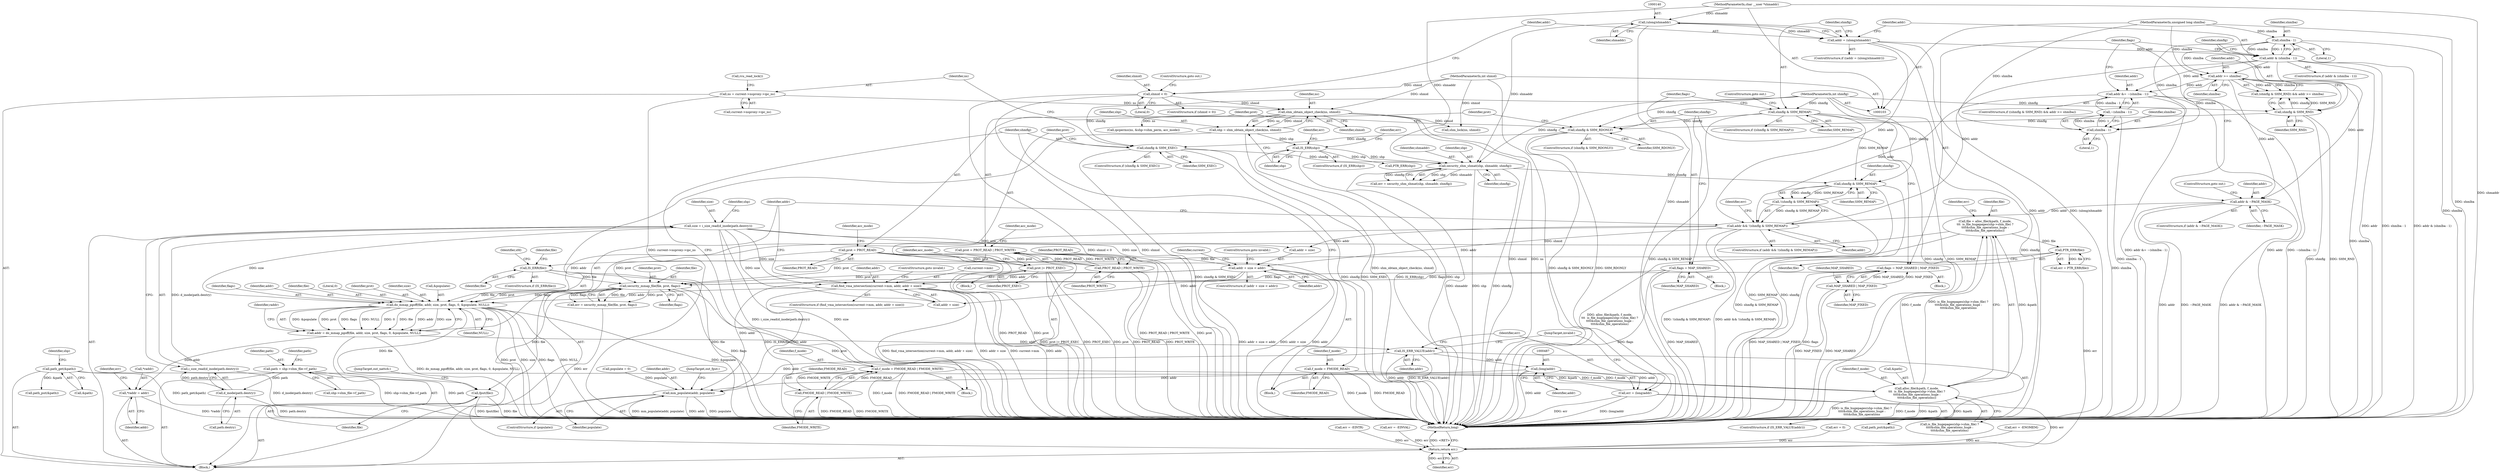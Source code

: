 digraph "0_linux_e1d35d4dc7f089e6c9c080d556feedf9c706f0c7@pointer" {
"1000464" [label="(Call,do_mmap_pgoff(file, addr, size, prot, flags, 0, &populate, NULL))"];
"1000412" [label="(Call,security_mmap_file(file, prot, flags))"];
"1000360" [label="(Call,IS_ERR(file))"];
"1000357" [label="(Call,PTR_ERR(file))"];
"1000340" [label="(Call,file = alloc_file(&path, f_mode,\n\t\t\t  is_file_hugepages(shp->shm_file) ?\n\t\t\t\t&shm_file_operations_huge :\n\t\t\t\t&shm_file_operations))"];
"1000342" [label="(Call,alloc_file(&path, f_mode,\n\t\t\t  is_file_hugepages(shp->shm_file) ?\n\t\t\t\t&shm_file_operations_huge :\n\t\t\t\t&shm_file_operations))"];
"1000301" [label="(Call,path_get(&path))"];
"1000211" [label="(Call,f_mode = FMODE_READ | FMODE_WRITE)"];
"1000213" [label="(Call,FMODE_READ | FMODE_WRITE)"];
"1000196" [label="(Call,f_mode = FMODE_READ)"];
"1000190" [label="(Call,prot = PROT_READ)"];
"1000221" [label="(Call,prot |= PROT_EXEC)"];
"1000201" [label="(Call,prot = PROT_READ | PROT_WRITE)"];
"1000203" [label="(Call,PROT_READ | PROT_WRITE)"];
"1000170" [label="(Call,flags = MAP_SHARED | MAP_FIXED)"];
"1000172" [label="(Call,MAP_SHARED | MAP_FIXED)"];
"1000182" [label="(Call,flags = MAP_SHARED)"];
"1000453" [label="(Call,find_vma_intersection(current->mm, addr, addr + size))"];
"1000446" [label="(Call,addr + size < addr)"];
"1000434" [label="(Call,addr && !(shmflg & SHM_REMAP))"];
"1000158" [label="(Call,addr &= ~(shmlba - 1))"];
"1000144" [label="(Call,addr & (shmlba - 1))"];
"1000137" [label="(Call,addr = (ulong)shmaddr)"];
"1000139" [label="(Call,(ulong)shmaddr)"];
"1000105" [label="(MethodParameterIn,char __user *shmaddr)"];
"1000146" [label="(Call,shmlba - 1)"];
"1000108" [label="(MethodParameterIn,unsigned long shmlba)"];
"1000155" [label="(Call,addr >= shmlba)"];
"1000160" [label="(Call,~(shmlba - 1))"];
"1000161" [label="(Call,shmlba - 1)"];
"1000166" [label="(Call,addr & ~PAGE_MASK)"];
"1000436" [label="(Call,!(shmflg & SHM_REMAP))"];
"1000437" [label="(Call,shmflg & SHM_REMAP)"];
"1000264" [label="(Call,security_shm_shmat(shp, shmaddr, shmflg))"];
"1000241" [label="(Call,IS_ERR(shp))"];
"1000235" [label="(Call,shp = shm_obtain_object_check(ns, shmid))"];
"1000237" [label="(Call,shm_obtain_object_check(ns, shmid))"];
"1000227" [label="(Call,ns = current->nsproxy->ipc_ns)"];
"1000131" [label="(Call,shmid < 0)"];
"1000104" [label="(MethodParameterIn,int shmid)"];
"1000217" [label="(Call,shmflg & SHM_EXEC)"];
"1000186" [label="(Call,shmflg & SHM_RDONLY)"];
"1000178" [label="(Call,shmflg & SHM_REMAP)"];
"1000106" [label="(MethodParameterIn,int shmflg)"];
"1000152" [label="(Call,shmflg & SHM_RND)"];
"1000308" [label="(Call,size = i_size_read(d_inode(path.dentry)))"];
"1000310" [label="(Call,i_size_read(d_inode(path.dentry)))"];
"1000311" [label="(Call,d_inode(path.dentry))"];
"1000294" [label="(Call,path = shp->shm_file->f_path)"];
"1000462" [label="(Call,addr = do_mmap_pgoff(file, addr, size, prot, flags, 0, &populate, NULL))"];
"1000474" [label="(Call,*raddr = addr)"];
"1000482" [label="(Call,IS_ERR_VALUE(addr))"];
"1000486" [label="(Call,(long)addr)"];
"1000484" [label="(Call,err = (long)addr)"];
"1000537" [label="(Return,return err;)"];
"1000499" [label="(Call,mm_populate(addr, populate))"];
"1000503" [label="(Call,fput(file))"];
"1000227" [label="(Call,ns = current->nsproxy->ipc_ns)"];
"1000204" [label="(Identifier,PROT_READ)"];
"1000133" [label="(Literal,0)"];
"1000465" [label="(Identifier,file)"];
"1000177" [label="(ControlStructure,if ((shmflg & SHM_REMAP)))"];
"1000241" [label="(Call,IS_ERR(shp))"];
"1000438" [label="(Identifier,shmflg)"];
"1000359" [label="(ControlStructure,if (IS_ERR(file)))"];
"1000137" [label="(Call,addr = (ulong)shmaddr)"];
"1000544" [label="(MethodReturn,long)"];
"1000134" [label="(ControlStructure,goto out;)"];
"1000463" [label="(Identifier,addr)"];
"1000203" [label="(Call,PROT_READ | PROT_WRITE)"];
"1000264" [label="(Call,security_shm_shmat(shp, shmaddr, shmflg))"];
"1000458" [label="(Call,addr + size)"];
"1000166" [label="(Call,addr & ~PAGE_MASK)"];
"1000484" [label="(Call,err = (long)addr)"];
"1000503" [label="(Call,fput(file))"];
"1000357" [label="(Call,PTR_ERR(file))"];
"1000187" [label="(Identifier,shmflg)"];
"1000250" [label="(Identifier,err)"];
"1000442" [label="(Identifier,err)"];
"1000183" [label="(Identifier,flags)"];
"1000364" [label="(Identifier,sfd)"];
"1000201" [label="(Call,prot = PROT_READ | PROT_WRITE)"];
"1000302" [label="(Call,&path)"];
"1000428" [label="(Call,err = -EINTR)"];
"1000213" [label="(Call,FMODE_READ | FMODE_WRITE)"];
"1000301" [label="(Call,path_get(&path))"];
"1000473" [label="(Identifier,NULL)"];
"1000139" [label="(Call,(ulong)shmaddr)"];
"1000371" [label="(Identifier,file)"];
"1000497" [label="(ControlStructure,if (populate))"];
"1000180" [label="(Identifier,SHM_REMAP)"];
"1000312" [label="(Call,path.dentry)"];
"1000450" [label="(Identifier,addr)"];
"1000109" [label="(Block,)"];
"1000132" [label="(Identifier,shmid)"];
"1000434" [label="(Call,addr && !(shmflg & SHM_REMAP))"];
"1000225" [label="(Identifier,acc_mode)"];
"1000308" [label="(Call,size = i_size_read(d_inode(path.dentry)))"];
"1000470" [label="(Literal,0)"];
"1000355" [label="(Call,err = PTR_ERR(file))"];
"1000172" [label="(Call,MAP_SHARED | MAP_FIXED)"];
"1000246" [label="(Call,PTR_ERR(shp))"];
"1000179" [label="(Identifier,shmflg)"];
"1000188" [label="(Identifier,SHM_RDONLY)"];
"1000181" [label="(ControlStructure,goto out;)"];
"1000222" [label="(Identifier,prot)"];
"1000131" [label="(Call,shmid < 0)"];
"1000486" [label="(Call,(long)addr)"];
"1000185" [label="(ControlStructure,if (shmflg & SHM_RDONLY))"];
"1000165" [label="(ControlStructure,if (addr & ~PAGE_MASK))"];
"1000361" [label="(Identifier,file)"];
"1000173" [label="(Identifier,MAP_SHARED)"];
"1000194" [label="(Identifier,acc_mode)"];
"1000336" [label="(Call,path_put(&path))"];
"1000265" [label="(Identifier,shp)"];
"1000168" [label="(Identifier,~PAGE_MASK)"];
"1000123" [label="(Call,populate = 0)"];
"1000152" [label="(Call,shmflg & SHM_RND)"];
"1000212" [label="(Identifier,f_mode)"];
"1000433" [label="(ControlStructure,if (addr && !(shmflg & SHM_REMAP)))"];
"1000159" [label="(Identifier,addr)"];
"1000198" [label="(Identifier,FMODE_READ)"];
"1000191" [label="(Identifier,prot)"];
"1000105" [label="(MethodParameterIn,char __user *shmaddr)"];
"1000162" [label="(Identifier,shmlba)"];
"1000439" [label="(Identifier,SHM_REMAP)"];
"1000537" [label="(Return,return err;)"];
"1000505" [label="(JumpTarget,out_nattch:)"];
"1000217" [label="(Call,shmflg & SHM_EXEC)"];
"1000485" [label="(Identifier,err)"];
"1000138" [label="(Identifier,addr)"];
"1000157" [label="(Identifier,shmlba)"];
"1000415" [label="(Identifier,flags)"];
"1000341" [label="(Identifier,file)"];
"1000410" [label="(Call,err = security_mmap_file(file, prot, flags))"];
"1000144" [label="(Call,addr & (shmlba - 1))"];
"1000229" [label="(Call,current->nsproxy->ipc_ns)"];
"1000345" [label="(Identifier,f_mode)"];
"1000500" [label="(Identifier,addr)"];
"1000189" [label="(Block,)"];
"1000235" [label="(Call,shp = shm_obtain_object_check(ns, shmid))"];
"1000306" [label="(Identifier,shp)"];
"1000446" [label="(Call,addr + size < addr)"];
"1000242" [label="(Identifier,shp)"];
"1000245" [label="(Identifier,err)"];
"1000437" [label="(Call,shmflg & SHM_REMAP)"];
"1000148" [label="(Literal,1)"];
"1000228" [label="(Identifier,ns)"];
"1000153" [label="(Identifier,shmflg)"];
"1000303" [label="(Identifier,path)"];
"1000412" [label="(Call,security_mmap_file(file, prot, flags))"];
"1000154" [label="(Identifier,SHM_RND)"];
"1000216" [label="(ControlStructure,if (shmflg & SHM_EXEC))"];
"1000474" [label="(Call,*raddr = addr)"];
"1000451" [label="(ControlStructure,goto invalid;)"];
"1000104" [label="(MethodParameterIn,int shmid)"];
"1000151" [label="(Call,(shmflg & SHM_RND) && addr >= shmlba)"];
"1000169" [label="(ControlStructure,goto out;)"];
"1000143" [label="(ControlStructure,if (addr & (shmlba - 1)))"];
"1000190" [label="(Call,prot = PROT_READ)"];
"1000161" [label="(Call,shmlba - 1)"];
"1000452" [label="(ControlStructure,if (find_vma_intersection(current->mm, addr, addr + size)))"];
"1000267" [label="(Identifier,shmflg)"];
"1000455" [label="(Identifier,current)"];
"1000254" [label="(Call,ipcperms(ns, &shp->shm_perm, acc_mode))"];
"1000488" [label="(Identifier,addr)"];
"1000461" [label="(ControlStructure,goto invalid;)"];
"1000476" [label="(Identifier,raddr)"];
"1000499" [label="(Call,mm_populate(addr, populate))"];
"1000141" [label="(Identifier,shmaddr)"];
"1000200" [label="(Block,)"];
"1000186" [label="(Call,shmflg & SHM_RDONLY)"];
"1000184" [label="(Identifier,MAP_SHARED)"];
"1000309" [label="(Identifier,size)"];
"1000435" [label="(Identifier,addr)"];
"1000343" [label="(Call,&path)"];
"1000342" [label="(Call,alloc_file(&path, f_mode,\n\t\t\t  is_file_hugepages(shp->shm_file) ?\n\t\t\t\t&shm_file_operations_huge :\n\t\t\t\t&shm_file_operations))"];
"1000155" [label="(Call,addr >= shmlba)"];
"1000447" [label="(Call,addr + size)"];
"1000142" [label="(Block,)"];
"1000266" [label="(Identifier,shmaddr)"];
"1000211" [label="(Call,f_mode = FMODE_READ | FMODE_WRITE)"];
"1000240" [label="(ControlStructure,if (IS_ERR(shp)))"];
"1000234" [label="(Call,rcu_read_lock())"];
"1000489" [label="(JumpTarget,invalid:)"];
"1000441" [label="(Call,err = -EINVAL)"];
"1000108" [label="(MethodParameterIn,unsigned long shmlba)"];
"1000197" [label="(Identifier,f_mode)"];
"1000475" [label="(Call,*raddr)"];
"1000468" [label="(Identifier,prot)"];
"1000318" [label="(Identifier,shp)"];
"1000176" [label="(Block,)"];
"1000478" [label="(Call,err = 0)"];
"1000170" [label="(Call,flags = MAP_SHARED | MAP_FIXED)"];
"1000146" [label="(Call,shmlba - 1)"];
"1000483" [label="(Identifier,addr)"];
"1000346" [label="(Call,is_file_hugepages(shp->shm_file) ?\n\t\t\t\t&shm_file_operations_huge :\n\t\t\t\t&shm_file_operations)"];
"1000196" [label="(Call,f_mode = FMODE_READ)"];
"1000158" [label="(Call,addr &= ~(shmlba - 1))"];
"1000502" [label="(JumpTarget,out_fput:)"];
"1000479" [label="(Identifier,err)"];
"1000163" [label="(Literal,1)"];
"1000238" [label="(Identifier,ns)"];
"1000538" [label="(Identifier,err)"];
"1000223" [label="(Identifier,PROT_EXEC)"];
"1000445" [label="(ControlStructure,if (addr + size < addr))"];
"1000365" [label="(Call,path_put(&path))"];
"1000467" [label="(Identifier,size)"];
"1000147" [label="(Identifier,shmlba)"];
"1000471" [label="(Call,&populate)"];
"1000207" [label="(Identifier,acc_mode)"];
"1000262" [label="(Call,err = security_shm_shmat(shp, shmaddr, shmflg))"];
"1000414" [label="(Identifier,prot)"];
"1000294" [label="(Call,path = shp->shm_file->f_path)"];
"1000464" [label="(Call,do_mmap_pgoff(file, addr, size, prot, flags, 0, &populate, NULL))"];
"1000192" [label="(Identifier,PROT_READ)"];
"1000156" [label="(Identifier,addr)"];
"1000239" [label="(Identifier,shmid)"];
"1000477" [label="(Identifier,addr)"];
"1000321" [label="(Call,err = -ENOMEM)"];
"1000220" [label="(Block,)"];
"1000150" [label="(ControlStructure,if ((shmflg & SHM_RND) && addr >= shmlba))"];
"1000469" [label="(Identifier,flags)"];
"1000218" [label="(Identifier,shmflg)"];
"1000454" [label="(Call,current->mm)"];
"1000436" [label="(Call,!(shmflg & SHM_REMAP))"];
"1000295" [label="(Identifier,path)"];
"1000296" [label="(Call,shp->shm_file->f_path)"];
"1000182" [label="(Call,flags = MAP_SHARED)"];
"1000174" [label="(Identifier,MAP_FIXED)"];
"1000514" [label="(Call,shm_lock(ns, shmid))"];
"1000453" [label="(Call,find_vma_intersection(current->mm, addr, addr + size))"];
"1000219" [label="(Identifier,SHM_EXEC)"];
"1000145" [label="(Identifier,addr)"];
"1000171" [label="(Identifier,flags)"];
"1000214" [label="(Identifier,FMODE_READ)"];
"1000311" [label="(Call,d_inode(path.dentry))"];
"1000457" [label="(Identifier,addr)"];
"1000178" [label="(Call,shmflg & SHM_REMAP)"];
"1000130" [label="(ControlStructure,if (shmid < 0))"];
"1000205" [label="(Identifier,PROT_WRITE)"];
"1000236" [label="(Identifier,shp)"];
"1000501" [label="(Identifier,populate)"];
"1000466" [label="(Identifier,addr)"];
"1000413" [label="(Identifier,file)"];
"1000106" [label="(MethodParameterIn,int shmflg)"];
"1000356" [label="(Identifier,err)"];
"1000358" [label="(Identifier,file)"];
"1000221" [label="(Call,prot |= PROT_EXEC)"];
"1000215" [label="(Identifier,FMODE_WRITE)"];
"1000237" [label="(Call,shm_obtain_object_check(ns, shmid))"];
"1000482" [label="(Call,IS_ERR_VALUE(addr))"];
"1000340" [label="(Call,file = alloc_file(&path, f_mode,\n\t\t\t  is_file_hugepages(shp->shm_file) ?\n\t\t\t\t&shm_file_operations_huge :\n\t\t\t\t&shm_file_operations))"];
"1000504" [label="(Identifier,file)"];
"1000360" [label="(Call,IS_ERR(file))"];
"1000160" [label="(Call,~(shmlba - 1))"];
"1000462" [label="(Call,addr = do_mmap_pgoff(file, addr, size, prot, flags, 0, &populate, NULL))"];
"1000202" [label="(Identifier,prot)"];
"1000481" [label="(ControlStructure,if (IS_ERR_VALUE(addr)))"];
"1000167" [label="(Identifier,addr)"];
"1000310" [label="(Call,i_size_read(d_inode(path.dentry)))"];
"1000136" [label="(ControlStructure,if ((addr = (ulong)shmaddr)))"];
"1000464" -> "1000462"  [label="AST: "];
"1000464" -> "1000473"  [label="CFG: "];
"1000465" -> "1000464"  [label="AST: "];
"1000466" -> "1000464"  [label="AST: "];
"1000467" -> "1000464"  [label="AST: "];
"1000468" -> "1000464"  [label="AST: "];
"1000469" -> "1000464"  [label="AST: "];
"1000470" -> "1000464"  [label="AST: "];
"1000471" -> "1000464"  [label="AST: "];
"1000473" -> "1000464"  [label="AST: "];
"1000462" -> "1000464"  [label="CFG: "];
"1000464" -> "1000544"  [label="DDG: prot"];
"1000464" -> "1000544"  [label="DDG: size"];
"1000464" -> "1000544"  [label="DDG: flags"];
"1000464" -> "1000544"  [label="DDG: NULL"];
"1000464" -> "1000544"  [label="DDG: &populate"];
"1000464" -> "1000462"  [label="DDG: &populate"];
"1000464" -> "1000462"  [label="DDG: prot"];
"1000464" -> "1000462"  [label="DDG: flags"];
"1000464" -> "1000462"  [label="DDG: NULL"];
"1000464" -> "1000462"  [label="DDG: 0"];
"1000464" -> "1000462"  [label="DDG: file"];
"1000464" -> "1000462"  [label="DDG: addr"];
"1000464" -> "1000462"  [label="DDG: size"];
"1000412" -> "1000464"  [label="DDG: file"];
"1000412" -> "1000464"  [label="DDG: prot"];
"1000412" -> "1000464"  [label="DDG: flags"];
"1000453" -> "1000464"  [label="DDG: addr"];
"1000434" -> "1000464"  [label="DDG: addr"];
"1000308" -> "1000464"  [label="DDG: size"];
"1000464" -> "1000503"  [label="DDG: file"];
"1000412" -> "1000410"  [label="AST: "];
"1000412" -> "1000415"  [label="CFG: "];
"1000413" -> "1000412"  [label="AST: "];
"1000414" -> "1000412"  [label="AST: "];
"1000415" -> "1000412"  [label="AST: "];
"1000410" -> "1000412"  [label="CFG: "];
"1000412" -> "1000544"  [label="DDG: prot"];
"1000412" -> "1000544"  [label="DDG: flags"];
"1000412" -> "1000410"  [label="DDG: file"];
"1000412" -> "1000410"  [label="DDG: prot"];
"1000412" -> "1000410"  [label="DDG: flags"];
"1000360" -> "1000412"  [label="DDG: file"];
"1000190" -> "1000412"  [label="DDG: prot"];
"1000221" -> "1000412"  [label="DDG: prot"];
"1000201" -> "1000412"  [label="DDG: prot"];
"1000170" -> "1000412"  [label="DDG: flags"];
"1000182" -> "1000412"  [label="DDG: flags"];
"1000412" -> "1000503"  [label="DDG: file"];
"1000360" -> "1000359"  [label="AST: "];
"1000360" -> "1000361"  [label="CFG: "];
"1000361" -> "1000360"  [label="AST: "];
"1000364" -> "1000360"  [label="CFG: "];
"1000371" -> "1000360"  [label="CFG: "];
"1000360" -> "1000544"  [label="DDG: file"];
"1000360" -> "1000544"  [label="DDG: IS_ERR(file)"];
"1000357" -> "1000360"  [label="DDG: file"];
"1000357" -> "1000355"  [label="AST: "];
"1000357" -> "1000358"  [label="CFG: "];
"1000358" -> "1000357"  [label="AST: "];
"1000355" -> "1000357"  [label="CFG: "];
"1000357" -> "1000355"  [label="DDG: file"];
"1000340" -> "1000357"  [label="DDG: file"];
"1000340" -> "1000109"  [label="AST: "];
"1000340" -> "1000342"  [label="CFG: "];
"1000341" -> "1000340"  [label="AST: "];
"1000342" -> "1000340"  [label="AST: "];
"1000356" -> "1000340"  [label="CFG: "];
"1000340" -> "1000544"  [label="DDG: alloc_file(&path, f_mode,\n\t\t\t  is_file_hugepages(shp->shm_file) ?\n\t\t\t\t&shm_file_operations_huge :\n\t\t\t\t&shm_file_operations)"];
"1000342" -> "1000340"  [label="DDG: &path"];
"1000342" -> "1000340"  [label="DDG: f_mode"];
"1000342" -> "1000340"  [label="DDG: is_file_hugepages(shp->shm_file) ?\n\t\t\t\t&shm_file_operations_huge :\n\t\t\t\t&shm_file_operations"];
"1000342" -> "1000346"  [label="CFG: "];
"1000343" -> "1000342"  [label="AST: "];
"1000345" -> "1000342"  [label="AST: "];
"1000346" -> "1000342"  [label="AST: "];
"1000342" -> "1000544"  [label="DDG: &path"];
"1000342" -> "1000544"  [label="DDG: is_file_hugepages(shp->shm_file) ?\n\t\t\t\t&shm_file_operations_huge :\n\t\t\t\t&shm_file_operations"];
"1000342" -> "1000544"  [label="DDG: f_mode"];
"1000301" -> "1000342"  [label="DDG: &path"];
"1000211" -> "1000342"  [label="DDG: f_mode"];
"1000196" -> "1000342"  [label="DDG: f_mode"];
"1000342" -> "1000365"  [label="DDG: &path"];
"1000301" -> "1000109"  [label="AST: "];
"1000301" -> "1000302"  [label="CFG: "];
"1000302" -> "1000301"  [label="AST: "];
"1000306" -> "1000301"  [label="CFG: "];
"1000301" -> "1000544"  [label="DDG: path_get(&path)"];
"1000301" -> "1000336"  [label="DDG: &path"];
"1000211" -> "1000200"  [label="AST: "];
"1000211" -> "1000213"  [label="CFG: "];
"1000212" -> "1000211"  [label="AST: "];
"1000213" -> "1000211"  [label="AST: "];
"1000218" -> "1000211"  [label="CFG: "];
"1000211" -> "1000544"  [label="DDG: f_mode"];
"1000211" -> "1000544"  [label="DDG: FMODE_READ | FMODE_WRITE"];
"1000213" -> "1000211"  [label="DDG: FMODE_READ"];
"1000213" -> "1000211"  [label="DDG: FMODE_WRITE"];
"1000213" -> "1000215"  [label="CFG: "];
"1000214" -> "1000213"  [label="AST: "];
"1000215" -> "1000213"  [label="AST: "];
"1000213" -> "1000544"  [label="DDG: FMODE_READ"];
"1000213" -> "1000544"  [label="DDG: FMODE_WRITE"];
"1000196" -> "1000189"  [label="AST: "];
"1000196" -> "1000198"  [label="CFG: "];
"1000197" -> "1000196"  [label="AST: "];
"1000198" -> "1000196"  [label="AST: "];
"1000218" -> "1000196"  [label="CFG: "];
"1000196" -> "1000544"  [label="DDG: f_mode"];
"1000196" -> "1000544"  [label="DDG: FMODE_READ"];
"1000190" -> "1000189"  [label="AST: "];
"1000190" -> "1000192"  [label="CFG: "];
"1000191" -> "1000190"  [label="AST: "];
"1000192" -> "1000190"  [label="AST: "];
"1000194" -> "1000190"  [label="CFG: "];
"1000190" -> "1000544"  [label="DDG: prot"];
"1000190" -> "1000544"  [label="DDG: PROT_READ"];
"1000190" -> "1000221"  [label="DDG: prot"];
"1000221" -> "1000220"  [label="AST: "];
"1000221" -> "1000223"  [label="CFG: "];
"1000222" -> "1000221"  [label="AST: "];
"1000223" -> "1000221"  [label="AST: "];
"1000225" -> "1000221"  [label="CFG: "];
"1000221" -> "1000544"  [label="DDG: prot |= PROT_EXEC"];
"1000221" -> "1000544"  [label="DDG: PROT_EXEC"];
"1000221" -> "1000544"  [label="DDG: prot"];
"1000201" -> "1000221"  [label="DDG: prot"];
"1000201" -> "1000200"  [label="AST: "];
"1000201" -> "1000203"  [label="CFG: "];
"1000202" -> "1000201"  [label="AST: "];
"1000203" -> "1000201"  [label="AST: "];
"1000207" -> "1000201"  [label="CFG: "];
"1000201" -> "1000544"  [label="DDG: PROT_READ | PROT_WRITE"];
"1000201" -> "1000544"  [label="DDG: prot"];
"1000203" -> "1000201"  [label="DDG: PROT_READ"];
"1000203" -> "1000201"  [label="DDG: PROT_WRITE"];
"1000203" -> "1000205"  [label="CFG: "];
"1000204" -> "1000203"  [label="AST: "];
"1000205" -> "1000203"  [label="AST: "];
"1000203" -> "1000544"  [label="DDG: PROT_WRITE"];
"1000203" -> "1000544"  [label="DDG: PROT_READ"];
"1000170" -> "1000142"  [label="AST: "];
"1000170" -> "1000172"  [label="CFG: "];
"1000171" -> "1000170"  [label="AST: "];
"1000172" -> "1000170"  [label="AST: "];
"1000187" -> "1000170"  [label="CFG: "];
"1000170" -> "1000544"  [label="DDG: MAP_SHARED | MAP_FIXED"];
"1000170" -> "1000544"  [label="DDG: flags"];
"1000172" -> "1000170"  [label="DDG: MAP_SHARED"];
"1000172" -> "1000170"  [label="DDG: MAP_FIXED"];
"1000172" -> "1000174"  [label="CFG: "];
"1000173" -> "1000172"  [label="AST: "];
"1000174" -> "1000172"  [label="AST: "];
"1000172" -> "1000544"  [label="DDG: MAP_SHARED"];
"1000172" -> "1000544"  [label="DDG: MAP_FIXED"];
"1000182" -> "1000176"  [label="AST: "];
"1000182" -> "1000184"  [label="CFG: "];
"1000183" -> "1000182"  [label="AST: "];
"1000184" -> "1000182"  [label="AST: "];
"1000187" -> "1000182"  [label="CFG: "];
"1000182" -> "1000544"  [label="DDG: MAP_SHARED"];
"1000182" -> "1000544"  [label="DDG: flags"];
"1000453" -> "1000452"  [label="AST: "];
"1000453" -> "1000458"  [label="CFG: "];
"1000454" -> "1000453"  [label="AST: "];
"1000457" -> "1000453"  [label="AST: "];
"1000458" -> "1000453"  [label="AST: "];
"1000461" -> "1000453"  [label="CFG: "];
"1000463" -> "1000453"  [label="CFG: "];
"1000453" -> "1000544"  [label="DDG: addr"];
"1000453" -> "1000544"  [label="DDG: find_vma_intersection(current->mm, addr, addr + size)"];
"1000453" -> "1000544"  [label="DDG: addr + size"];
"1000453" -> "1000544"  [label="DDG: current->mm"];
"1000446" -> "1000453"  [label="DDG: addr"];
"1000308" -> "1000453"  [label="DDG: size"];
"1000453" -> "1000499"  [label="DDG: addr"];
"1000446" -> "1000445"  [label="AST: "];
"1000446" -> "1000450"  [label="CFG: "];
"1000447" -> "1000446"  [label="AST: "];
"1000450" -> "1000446"  [label="AST: "];
"1000451" -> "1000446"  [label="CFG: "];
"1000455" -> "1000446"  [label="CFG: "];
"1000446" -> "1000544"  [label="DDG: addr"];
"1000446" -> "1000544"  [label="DDG: addr + size < addr"];
"1000446" -> "1000544"  [label="DDG: addr + size"];
"1000434" -> "1000446"  [label="DDG: addr"];
"1000308" -> "1000446"  [label="DDG: size"];
"1000446" -> "1000458"  [label="DDG: addr"];
"1000446" -> "1000499"  [label="DDG: addr"];
"1000434" -> "1000433"  [label="AST: "];
"1000434" -> "1000435"  [label="CFG: "];
"1000434" -> "1000436"  [label="CFG: "];
"1000435" -> "1000434"  [label="AST: "];
"1000436" -> "1000434"  [label="AST: "];
"1000442" -> "1000434"  [label="CFG: "];
"1000463" -> "1000434"  [label="CFG: "];
"1000434" -> "1000544"  [label="DDG: !(shmflg & SHM_REMAP)"];
"1000434" -> "1000544"  [label="DDG: addr && !(shmflg & SHM_REMAP)"];
"1000158" -> "1000434"  [label="DDG: addr"];
"1000166" -> "1000434"  [label="DDG: addr"];
"1000144" -> "1000434"  [label="DDG: addr"];
"1000137" -> "1000434"  [label="DDG: addr"];
"1000436" -> "1000434"  [label="DDG: shmflg & SHM_REMAP"];
"1000434" -> "1000447"  [label="DDG: addr"];
"1000158" -> "1000150"  [label="AST: "];
"1000158" -> "1000160"  [label="CFG: "];
"1000159" -> "1000158"  [label="AST: "];
"1000160" -> "1000158"  [label="AST: "];
"1000171" -> "1000158"  [label="CFG: "];
"1000158" -> "1000544"  [label="DDG: addr"];
"1000158" -> "1000544"  [label="DDG: ~(shmlba - 1)"];
"1000158" -> "1000544"  [label="DDG: addr &= ~(shmlba - 1)"];
"1000144" -> "1000158"  [label="DDG: addr"];
"1000155" -> "1000158"  [label="DDG: addr"];
"1000160" -> "1000158"  [label="DDG: shmlba - 1"];
"1000144" -> "1000143"  [label="AST: "];
"1000144" -> "1000146"  [label="CFG: "];
"1000145" -> "1000144"  [label="AST: "];
"1000146" -> "1000144"  [label="AST: "];
"1000153" -> "1000144"  [label="CFG: "];
"1000171" -> "1000144"  [label="CFG: "];
"1000144" -> "1000544"  [label="DDG: addr & (shmlba - 1)"];
"1000144" -> "1000544"  [label="DDG: addr"];
"1000144" -> "1000544"  [label="DDG: shmlba - 1"];
"1000137" -> "1000144"  [label="DDG: addr"];
"1000146" -> "1000144"  [label="DDG: shmlba"];
"1000146" -> "1000144"  [label="DDG: 1"];
"1000144" -> "1000155"  [label="DDG: addr"];
"1000144" -> "1000166"  [label="DDG: addr"];
"1000137" -> "1000136"  [label="AST: "];
"1000137" -> "1000139"  [label="CFG: "];
"1000138" -> "1000137"  [label="AST: "];
"1000139" -> "1000137"  [label="AST: "];
"1000145" -> "1000137"  [label="CFG: "];
"1000179" -> "1000137"  [label="CFG: "];
"1000137" -> "1000544"  [label="DDG: (ulong)shmaddr"];
"1000137" -> "1000544"  [label="DDG: addr"];
"1000139" -> "1000137"  [label="DDG: shmaddr"];
"1000139" -> "1000141"  [label="CFG: "];
"1000140" -> "1000139"  [label="AST: "];
"1000141" -> "1000139"  [label="AST: "];
"1000139" -> "1000544"  [label="DDG: shmaddr"];
"1000105" -> "1000139"  [label="DDG: shmaddr"];
"1000139" -> "1000264"  [label="DDG: shmaddr"];
"1000105" -> "1000103"  [label="AST: "];
"1000105" -> "1000544"  [label="DDG: shmaddr"];
"1000105" -> "1000264"  [label="DDG: shmaddr"];
"1000146" -> "1000148"  [label="CFG: "];
"1000147" -> "1000146"  [label="AST: "];
"1000148" -> "1000146"  [label="AST: "];
"1000146" -> "1000544"  [label="DDG: shmlba"];
"1000108" -> "1000146"  [label="DDG: shmlba"];
"1000146" -> "1000155"  [label="DDG: shmlba"];
"1000146" -> "1000161"  [label="DDG: shmlba"];
"1000108" -> "1000103"  [label="AST: "];
"1000108" -> "1000544"  [label="DDG: shmlba"];
"1000108" -> "1000155"  [label="DDG: shmlba"];
"1000108" -> "1000161"  [label="DDG: shmlba"];
"1000155" -> "1000151"  [label="AST: "];
"1000155" -> "1000157"  [label="CFG: "];
"1000156" -> "1000155"  [label="AST: "];
"1000157" -> "1000155"  [label="AST: "];
"1000151" -> "1000155"  [label="CFG: "];
"1000155" -> "1000544"  [label="DDG: shmlba"];
"1000155" -> "1000151"  [label="DDG: addr"];
"1000155" -> "1000151"  [label="DDG: shmlba"];
"1000155" -> "1000161"  [label="DDG: shmlba"];
"1000155" -> "1000166"  [label="DDG: addr"];
"1000160" -> "1000161"  [label="CFG: "];
"1000161" -> "1000160"  [label="AST: "];
"1000160" -> "1000544"  [label="DDG: shmlba - 1"];
"1000161" -> "1000160"  [label="DDG: shmlba"];
"1000161" -> "1000160"  [label="DDG: 1"];
"1000161" -> "1000163"  [label="CFG: "];
"1000162" -> "1000161"  [label="AST: "];
"1000163" -> "1000161"  [label="AST: "];
"1000161" -> "1000544"  [label="DDG: shmlba"];
"1000166" -> "1000165"  [label="AST: "];
"1000166" -> "1000168"  [label="CFG: "];
"1000167" -> "1000166"  [label="AST: "];
"1000168" -> "1000166"  [label="AST: "];
"1000169" -> "1000166"  [label="CFG: "];
"1000171" -> "1000166"  [label="CFG: "];
"1000166" -> "1000544"  [label="DDG: ~PAGE_MASK"];
"1000166" -> "1000544"  [label="DDG: addr & ~PAGE_MASK"];
"1000166" -> "1000544"  [label="DDG: addr"];
"1000436" -> "1000437"  [label="CFG: "];
"1000437" -> "1000436"  [label="AST: "];
"1000436" -> "1000544"  [label="DDG: shmflg & SHM_REMAP"];
"1000437" -> "1000436"  [label="DDG: shmflg"];
"1000437" -> "1000436"  [label="DDG: SHM_REMAP"];
"1000437" -> "1000439"  [label="CFG: "];
"1000438" -> "1000437"  [label="AST: "];
"1000439" -> "1000437"  [label="AST: "];
"1000437" -> "1000544"  [label="DDG: shmflg"];
"1000437" -> "1000544"  [label="DDG: SHM_REMAP"];
"1000264" -> "1000437"  [label="DDG: shmflg"];
"1000106" -> "1000437"  [label="DDG: shmflg"];
"1000178" -> "1000437"  [label="DDG: SHM_REMAP"];
"1000264" -> "1000262"  [label="AST: "];
"1000264" -> "1000267"  [label="CFG: "];
"1000265" -> "1000264"  [label="AST: "];
"1000266" -> "1000264"  [label="AST: "];
"1000267" -> "1000264"  [label="AST: "];
"1000262" -> "1000264"  [label="CFG: "];
"1000264" -> "1000544"  [label="DDG: shp"];
"1000264" -> "1000544"  [label="DDG: shmflg"];
"1000264" -> "1000544"  [label="DDG: shmaddr"];
"1000264" -> "1000262"  [label="DDG: shp"];
"1000264" -> "1000262"  [label="DDG: shmaddr"];
"1000264" -> "1000262"  [label="DDG: shmflg"];
"1000241" -> "1000264"  [label="DDG: shp"];
"1000217" -> "1000264"  [label="DDG: shmflg"];
"1000106" -> "1000264"  [label="DDG: shmflg"];
"1000241" -> "1000240"  [label="AST: "];
"1000241" -> "1000242"  [label="CFG: "];
"1000242" -> "1000241"  [label="AST: "];
"1000245" -> "1000241"  [label="CFG: "];
"1000250" -> "1000241"  [label="CFG: "];
"1000241" -> "1000544"  [label="DDG: shp"];
"1000241" -> "1000544"  [label="DDG: IS_ERR(shp)"];
"1000235" -> "1000241"  [label="DDG: shp"];
"1000241" -> "1000246"  [label="DDG: shp"];
"1000235" -> "1000109"  [label="AST: "];
"1000235" -> "1000237"  [label="CFG: "];
"1000236" -> "1000235"  [label="AST: "];
"1000237" -> "1000235"  [label="AST: "];
"1000242" -> "1000235"  [label="CFG: "];
"1000235" -> "1000544"  [label="DDG: shm_obtain_object_check(ns, shmid)"];
"1000237" -> "1000235"  [label="DDG: ns"];
"1000237" -> "1000235"  [label="DDG: shmid"];
"1000237" -> "1000239"  [label="CFG: "];
"1000238" -> "1000237"  [label="AST: "];
"1000239" -> "1000237"  [label="AST: "];
"1000237" -> "1000544"  [label="DDG: shmid"];
"1000237" -> "1000544"  [label="DDG: ns"];
"1000227" -> "1000237"  [label="DDG: ns"];
"1000131" -> "1000237"  [label="DDG: shmid"];
"1000104" -> "1000237"  [label="DDG: shmid"];
"1000237" -> "1000254"  [label="DDG: ns"];
"1000237" -> "1000514"  [label="DDG: shmid"];
"1000227" -> "1000109"  [label="AST: "];
"1000227" -> "1000229"  [label="CFG: "];
"1000228" -> "1000227"  [label="AST: "];
"1000229" -> "1000227"  [label="AST: "];
"1000234" -> "1000227"  [label="CFG: "];
"1000227" -> "1000544"  [label="DDG: current->nsproxy->ipc_ns"];
"1000131" -> "1000130"  [label="AST: "];
"1000131" -> "1000133"  [label="CFG: "];
"1000132" -> "1000131"  [label="AST: "];
"1000133" -> "1000131"  [label="AST: "];
"1000134" -> "1000131"  [label="CFG: "];
"1000138" -> "1000131"  [label="CFG: "];
"1000131" -> "1000544"  [label="DDG: shmid"];
"1000131" -> "1000544"  [label="DDG: shmid < 0"];
"1000104" -> "1000131"  [label="DDG: shmid"];
"1000104" -> "1000103"  [label="AST: "];
"1000104" -> "1000544"  [label="DDG: shmid"];
"1000104" -> "1000514"  [label="DDG: shmid"];
"1000217" -> "1000216"  [label="AST: "];
"1000217" -> "1000219"  [label="CFG: "];
"1000218" -> "1000217"  [label="AST: "];
"1000219" -> "1000217"  [label="AST: "];
"1000222" -> "1000217"  [label="CFG: "];
"1000228" -> "1000217"  [label="CFG: "];
"1000217" -> "1000544"  [label="DDG: SHM_EXEC"];
"1000217" -> "1000544"  [label="DDG: shmflg & SHM_EXEC"];
"1000217" -> "1000544"  [label="DDG: shmflg"];
"1000186" -> "1000217"  [label="DDG: shmflg"];
"1000106" -> "1000217"  [label="DDG: shmflg"];
"1000186" -> "1000185"  [label="AST: "];
"1000186" -> "1000188"  [label="CFG: "];
"1000187" -> "1000186"  [label="AST: "];
"1000188" -> "1000186"  [label="AST: "];
"1000191" -> "1000186"  [label="CFG: "];
"1000202" -> "1000186"  [label="CFG: "];
"1000186" -> "1000544"  [label="DDG: SHM_RDONLY"];
"1000186" -> "1000544"  [label="DDG: shmflg & SHM_RDONLY"];
"1000178" -> "1000186"  [label="DDG: shmflg"];
"1000152" -> "1000186"  [label="DDG: shmflg"];
"1000106" -> "1000186"  [label="DDG: shmflg"];
"1000178" -> "1000177"  [label="AST: "];
"1000178" -> "1000180"  [label="CFG: "];
"1000179" -> "1000178"  [label="AST: "];
"1000180" -> "1000178"  [label="AST: "];
"1000181" -> "1000178"  [label="CFG: "];
"1000183" -> "1000178"  [label="CFG: "];
"1000178" -> "1000544"  [label="DDG: shmflg & SHM_REMAP"];
"1000178" -> "1000544"  [label="DDG: shmflg"];
"1000178" -> "1000544"  [label="DDG: SHM_REMAP"];
"1000106" -> "1000178"  [label="DDG: shmflg"];
"1000106" -> "1000103"  [label="AST: "];
"1000106" -> "1000544"  [label="DDG: shmflg"];
"1000106" -> "1000152"  [label="DDG: shmflg"];
"1000152" -> "1000151"  [label="AST: "];
"1000152" -> "1000154"  [label="CFG: "];
"1000153" -> "1000152"  [label="AST: "];
"1000154" -> "1000152"  [label="AST: "];
"1000156" -> "1000152"  [label="CFG: "];
"1000151" -> "1000152"  [label="CFG: "];
"1000152" -> "1000544"  [label="DDG: shmflg"];
"1000152" -> "1000544"  [label="DDG: SHM_RND"];
"1000152" -> "1000151"  [label="DDG: shmflg"];
"1000152" -> "1000151"  [label="DDG: SHM_RND"];
"1000308" -> "1000109"  [label="AST: "];
"1000308" -> "1000310"  [label="CFG: "];
"1000309" -> "1000308"  [label="AST: "];
"1000310" -> "1000308"  [label="AST: "];
"1000318" -> "1000308"  [label="CFG: "];
"1000308" -> "1000544"  [label="DDG: i_size_read(d_inode(path.dentry))"];
"1000308" -> "1000544"  [label="DDG: size"];
"1000310" -> "1000308"  [label="DDG: d_inode(path.dentry)"];
"1000308" -> "1000447"  [label="DDG: size"];
"1000308" -> "1000458"  [label="DDG: size"];
"1000310" -> "1000311"  [label="CFG: "];
"1000311" -> "1000310"  [label="AST: "];
"1000310" -> "1000544"  [label="DDG: d_inode(path.dentry)"];
"1000311" -> "1000310"  [label="DDG: path.dentry"];
"1000311" -> "1000312"  [label="CFG: "];
"1000312" -> "1000311"  [label="AST: "];
"1000311" -> "1000544"  [label="DDG: path.dentry"];
"1000294" -> "1000311"  [label="DDG: path"];
"1000294" -> "1000109"  [label="AST: "];
"1000294" -> "1000296"  [label="CFG: "];
"1000295" -> "1000294"  [label="AST: "];
"1000296" -> "1000294"  [label="AST: "];
"1000303" -> "1000294"  [label="CFG: "];
"1000294" -> "1000544"  [label="DDG: shp->shm_file->f_path"];
"1000294" -> "1000544"  [label="DDG: path"];
"1000462" -> "1000109"  [label="AST: "];
"1000463" -> "1000462"  [label="AST: "];
"1000476" -> "1000462"  [label="CFG: "];
"1000462" -> "1000544"  [label="DDG: do_mmap_pgoff(file, addr, size, prot, flags, 0, &populate, NULL)"];
"1000462" -> "1000474"  [label="DDG: addr"];
"1000462" -> "1000482"  [label="DDG: addr"];
"1000474" -> "1000109"  [label="AST: "];
"1000474" -> "1000477"  [label="CFG: "];
"1000475" -> "1000474"  [label="AST: "];
"1000477" -> "1000474"  [label="AST: "];
"1000479" -> "1000474"  [label="CFG: "];
"1000474" -> "1000544"  [label="DDG: *raddr"];
"1000482" -> "1000481"  [label="AST: "];
"1000482" -> "1000483"  [label="CFG: "];
"1000483" -> "1000482"  [label="AST: "];
"1000485" -> "1000482"  [label="CFG: "];
"1000489" -> "1000482"  [label="CFG: "];
"1000482" -> "1000544"  [label="DDG: addr"];
"1000482" -> "1000544"  [label="DDG: IS_ERR_VALUE(addr)"];
"1000482" -> "1000486"  [label="DDG: addr"];
"1000482" -> "1000499"  [label="DDG: addr"];
"1000486" -> "1000484"  [label="AST: "];
"1000486" -> "1000488"  [label="CFG: "];
"1000487" -> "1000486"  [label="AST: "];
"1000488" -> "1000486"  [label="AST: "];
"1000484" -> "1000486"  [label="CFG: "];
"1000486" -> "1000544"  [label="DDG: addr"];
"1000486" -> "1000484"  [label="DDG: addr"];
"1000486" -> "1000499"  [label="DDG: addr"];
"1000484" -> "1000481"  [label="AST: "];
"1000485" -> "1000484"  [label="AST: "];
"1000489" -> "1000484"  [label="CFG: "];
"1000484" -> "1000544"  [label="DDG: (long)addr"];
"1000484" -> "1000544"  [label="DDG: err"];
"1000484" -> "1000537"  [label="DDG: err"];
"1000537" -> "1000109"  [label="AST: "];
"1000537" -> "1000538"  [label="CFG: "];
"1000538" -> "1000537"  [label="AST: "];
"1000544" -> "1000537"  [label="CFG: "];
"1000537" -> "1000544"  [label="DDG: <RET>"];
"1000538" -> "1000537"  [label="DDG: err"];
"1000410" -> "1000537"  [label="DDG: err"];
"1000478" -> "1000537"  [label="DDG: err"];
"1000321" -> "1000537"  [label="DDG: err"];
"1000428" -> "1000537"  [label="DDG: err"];
"1000355" -> "1000537"  [label="DDG: err"];
"1000441" -> "1000537"  [label="DDG: err"];
"1000499" -> "1000497"  [label="AST: "];
"1000499" -> "1000501"  [label="CFG: "];
"1000500" -> "1000499"  [label="AST: "];
"1000501" -> "1000499"  [label="AST: "];
"1000502" -> "1000499"  [label="CFG: "];
"1000499" -> "1000544"  [label="DDG: mm_populate(addr, populate)"];
"1000499" -> "1000544"  [label="DDG: addr"];
"1000499" -> "1000544"  [label="DDG: populate"];
"1000123" -> "1000499"  [label="DDG: populate"];
"1000503" -> "1000109"  [label="AST: "];
"1000503" -> "1000504"  [label="CFG: "];
"1000504" -> "1000503"  [label="AST: "];
"1000505" -> "1000503"  [label="CFG: "];
"1000503" -> "1000544"  [label="DDG: fput(file)"];
"1000503" -> "1000544"  [label="DDG: file"];
}
